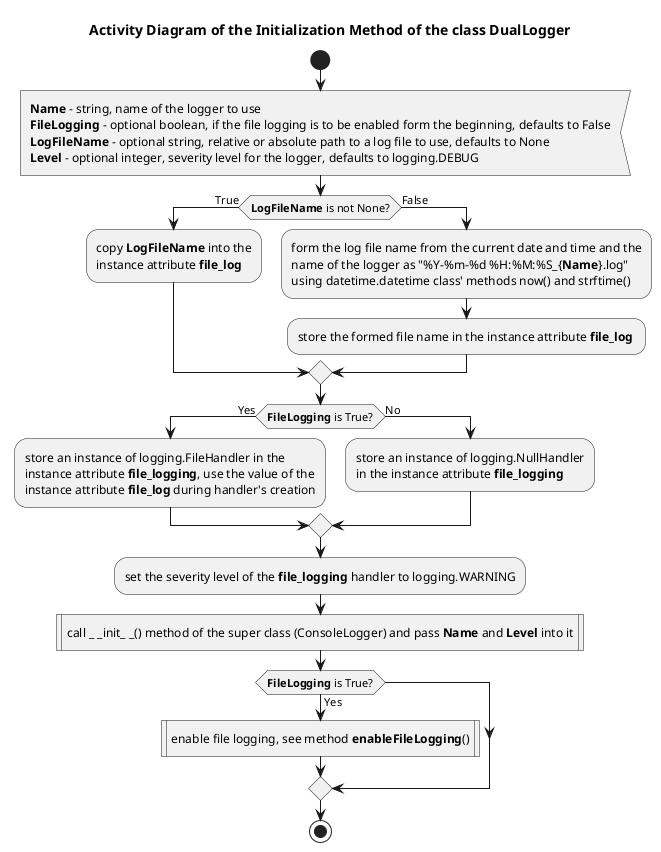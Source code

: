 @startuml pos_utils_loggers_duallogger_init

title Activity Diagram of the Initialization Method of the class DualLogger

start

:<b>Name</b> - string, name of the logger to use
<b>FileLogging</b> - optional boolean, if the file logging is to be enabled form the beginning, defaults to False
<b>LogFileName</b> - optional string, relative or absolute path to a log file to use, defaults to None
<b>Level</b> - optional integer, severity level for the logger, defaults to logging.DEBUG<


if (<b>LogFileName</b> is not None?) then (True)
    :copy <b>LogFileName</b> into the
    instance attribute <b>file_log</b> ;
else (False)
    :form the log file name from the current date and time and the
    name of the logger as "%Y-%m-%d %H:%M:%S_{<b>Name</b>}.log"
    using datetime.datetime class' methods now() and strftime();
    
    :store the formed file name in the instance attribute <b>file_log</b> ;
endif

if (<b>FileLogging</b> is True?) then (Yes)
    :store an instance of logging.FileHandler in the
    instance attribute <b>file_logging</b>, use the value of the
    instance attribute <b>file_log</b> during handler's creation;
else (No)
    :store an instance of logging.NullHandler
    in the instance attribute <b>file_logging</b> ;
endif

:set the severity level of the <b>file_logging</b> handler to logging.WARNING;

:call _ _init_ _() method of the super class (ConsoleLogger) and pass <b>Name</b> and <b>Level</b> into it|

if (<b>FileLogging</b> is True?) then (Yes)
    :enable file logging, see method <b>enableFileLogging</b>()|
endif

stop

@enduml